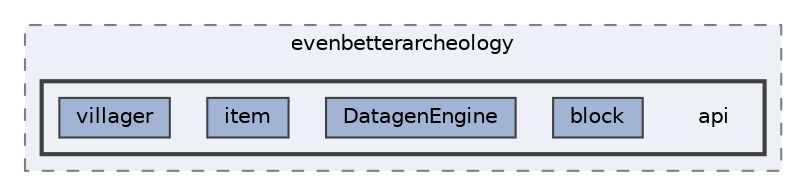 digraph "api"
{
 // LATEX_PDF_SIZE
  bgcolor="transparent";
  edge [fontname=Helvetica,fontsize=10,labelfontname=Helvetica,labelfontsize=10];
  node [fontname=Helvetica,fontsize=10,shape=box,height=0.2,width=0.4];
  compound=true
  subgraph clusterdir_4459306ccf045a10653468607035c2c5 {
    graph [ bgcolor="#edf0f7", pencolor="grey50", label="evenbetterarcheology", fontname=Helvetica,fontsize=10 style="filled,dashed", URL="dir_4459306ccf045a10653468607035c2c5.html",tooltip=""]
  subgraph clusterdir_57799d9d50d0036b87fa9ec9caa8eebf {
    graph [ bgcolor="#edf0f7", pencolor="grey25", label="", fontname=Helvetica,fontsize=10 style="filled,bold", URL="dir_57799d9d50d0036b87fa9ec9caa8eebf.html",tooltip=""]
    dir_57799d9d50d0036b87fa9ec9caa8eebf [shape=plaintext, label="api"];
  dir_9767037da01c0633d18e736ed0ae598b [label="block", fillcolor="#a2b4d6", color="grey25", style="filled", URL="dir_9767037da01c0633d18e736ed0ae598b.html",tooltip=""];
  dir_2357a7a2450cbee00c6063f115b574b3 [label="DatagenEngine", fillcolor="#a2b4d6", color="grey25", style="filled", URL="dir_2357a7a2450cbee00c6063f115b574b3.html",tooltip=""];
  dir_1268457b533f67198e85853e5d11246f [label="item", fillcolor="#a2b4d6", color="grey25", style="filled", URL="dir_1268457b533f67198e85853e5d11246f.html",tooltip=""];
  dir_1acec8f28c006af6874815d674f07039 [label="villager", fillcolor="#a2b4d6", color="grey25", style="filled", URL="dir_1acec8f28c006af6874815d674f07039.html",tooltip=""];
  }
  }
}

